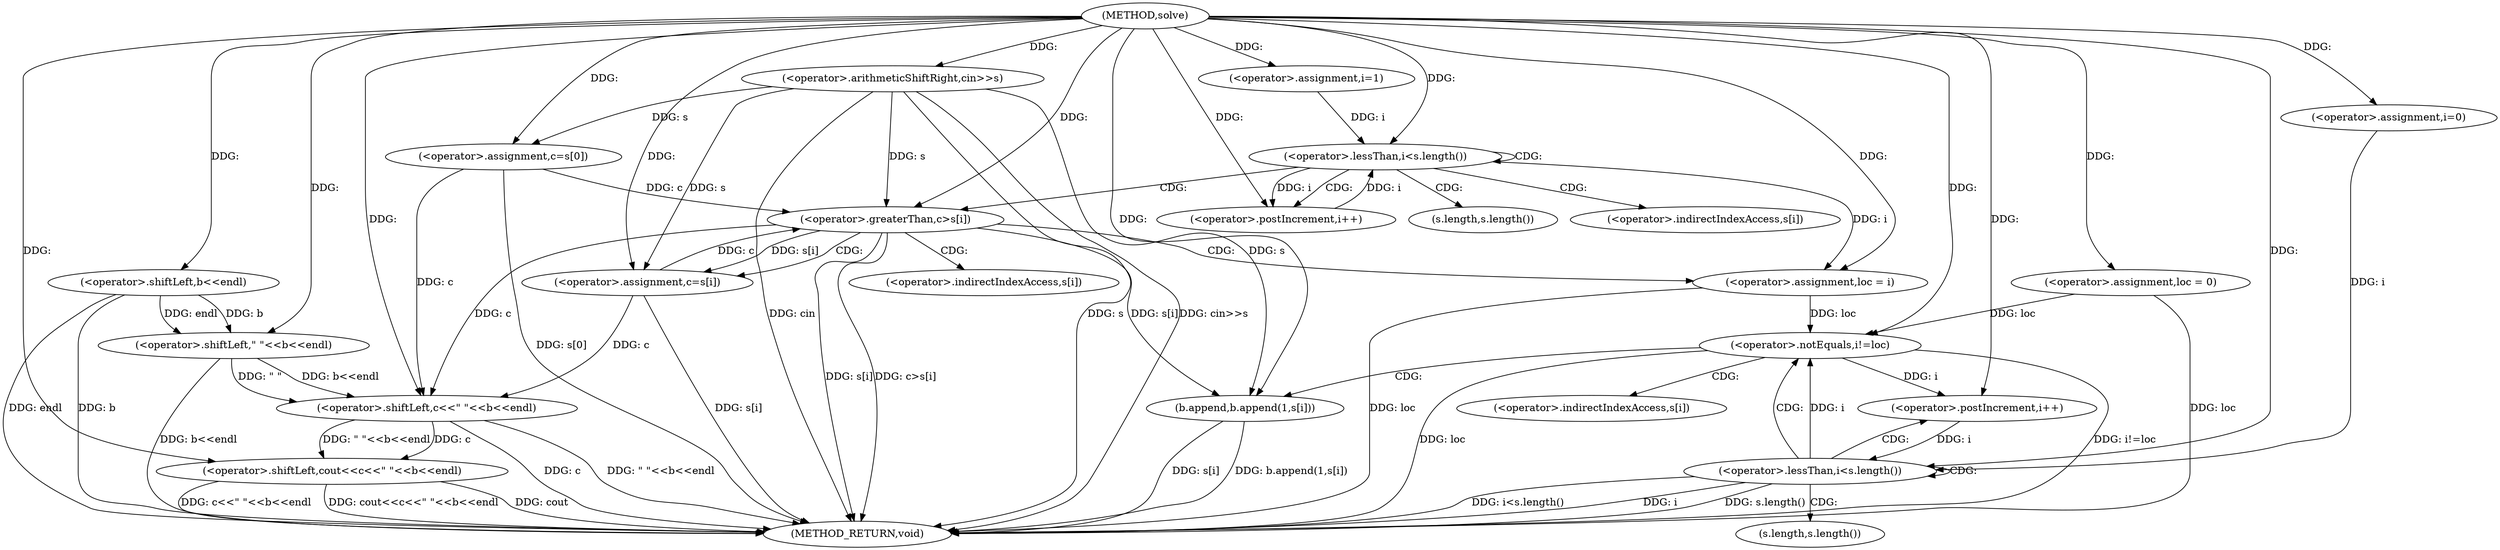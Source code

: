 digraph "solve" {  
"1000133" [label = "(METHOD,solve)" ]
"1000206" [label = "(METHOD_RETURN,void)" ]
"1000136" [label = "(<operator>.arithmeticShiftRight,cin>>s)" ]
"1000140" [label = "(<operator>.assignment,c=s[0])" ]
"1000146" [label = "(<operator>.assignment,loc = 0)" ]
"1000197" [label = "(<operator>.shiftLeft,cout<<c<<\" \"<<b<<endl)" ]
"1000151" [label = "(<operator>.assignment,i=1)" ]
"1000154" [label = "(<operator>.lessThan,i<s.length())" ]
"1000157" [label = "(<operator>.postIncrement,i++)" ]
"1000178" [label = "(<operator>.assignment,i=0)" ]
"1000181" [label = "(<operator>.lessThan,i<s.length())" ]
"1000184" [label = "(<operator>.postIncrement,i++)" ]
"1000199" [label = "(<operator>.shiftLeft,c<<\" \"<<b<<endl)" ]
"1000161" [label = "(<operator>.greaterThan,c>s[i])" ]
"1000188" [label = "(<operator>.notEquals,i!=loc)" ]
"1000201" [label = "(<operator>.shiftLeft,\" \"<<b<<endl)" ]
"1000167" [label = "(<operator>.assignment,c=s[i])" ]
"1000172" [label = "(<operator>.assignment,loc = i)" ]
"1000192" [label = "(b.append,b.append(1,s[i]))" ]
"1000203" [label = "(<operator>.shiftLeft,b<<endl)" ]
"1000156" [label = "(s.length,s.length())" ]
"1000183" [label = "(s.length,s.length())" ]
"1000163" [label = "(<operator>.indirectIndexAccess,s[i])" ]
"1000169" [label = "(<operator>.indirectIndexAccess,s[i])" ]
"1000194" [label = "(<operator>.indirectIndexAccess,s[i])" ]
  "1000136" -> "1000206"  [ label = "DDG: s"] 
  "1000136" -> "1000206"  [ label = "DDG: cin>>s"] 
  "1000140" -> "1000206"  [ label = "DDG: s[0]"] 
  "1000146" -> "1000206"  [ label = "DDG: loc"] 
  "1000181" -> "1000206"  [ label = "DDG: i"] 
  "1000181" -> "1000206"  [ label = "DDG: s.length()"] 
  "1000181" -> "1000206"  [ label = "DDG: i<s.length()"] 
  "1000199" -> "1000206"  [ label = "DDG: c"] 
  "1000203" -> "1000206"  [ label = "DDG: b"] 
  "1000201" -> "1000206"  [ label = "DDG: b<<endl"] 
  "1000199" -> "1000206"  [ label = "DDG: \" \"<<b<<endl"] 
  "1000197" -> "1000206"  [ label = "DDG: c<<\" \"<<b<<endl"] 
  "1000197" -> "1000206"  [ label = "DDG: cout<<c<<\" \"<<b<<endl"] 
  "1000188" -> "1000206"  [ label = "DDG: loc"] 
  "1000188" -> "1000206"  [ label = "DDG: i!=loc"] 
  "1000192" -> "1000206"  [ label = "DDG: s[i]"] 
  "1000192" -> "1000206"  [ label = "DDG: b.append(1,s[i])"] 
  "1000161" -> "1000206"  [ label = "DDG: s[i]"] 
  "1000161" -> "1000206"  [ label = "DDG: c>s[i]"] 
  "1000167" -> "1000206"  [ label = "DDG: s[i]"] 
  "1000172" -> "1000206"  [ label = "DDG: loc"] 
  "1000203" -> "1000206"  [ label = "DDG: endl"] 
  "1000197" -> "1000206"  [ label = "DDG: cout"] 
  "1000136" -> "1000206"  [ label = "DDG: cin"] 
  "1000136" -> "1000140"  [ label = "DDG: s"] 
  "1000133" -> "1000146"  [ label = "DDG: "] 
  "1000133" -> "1000136"  [ label = "DDG: "] 
  "1000133" -> "1000140"  [ label = "DDG: "] 
  "1000133" -> "1000151"  [ label = "DDG: "] 
  "1000133" -> "1000178"  [ label = "DDG: "] 
  "1000133" -> "1000197"  [ label = "DDG: "] 
  "1000199" -> "1000197"  [ label = "DDG: \" \"<<b<<endl"] 
  "1000199" -> "1000197"  [ label = "DDG: c"] 
  "1000151" -> "1000154"  [ label = "DDG: i"] 
  "1000157" -> "1000154"  [ label = "DDG: i"] 
  "1000133" -> "1000154"  [ label = "DDG: "] 
  "1000154" -> "1000157"  [ label = "DDG: i"] 
  "1000133" -> "1000157"  [ label = "DDG: "] 
  "1000178" -> "1000181"  [ label = "DDG: i"] 
  "1000184" -> "1000181"  [ label = "DDG: i"] 
  "1000133" -> "1000181"  [ label = "DDG: "] 
  "1000188" -> "1000184"  [ label = "DDG: i"] 
  "1000133" -> "1000184"  [ label = "DDG: "] 
  "1000140" -> "1000199"  [ label = "DDG: c"] 
  "1000161" -> "1000199"  [ label = "DDG: c"] 
  "1000167" -> "1000199"  [ label = "DDG: c"] 
  "1000133" -> "1000199"  [ label = "DDG: "] 
  "1000201" -> "1000199"  [ label = "DDG: \" \""] 
  "1000201" -> "1000199"  [ label = "DDG: b<<endl"] 
  "1000133" -> "1000201"  [ label = "DDG: "] 
  "1000203" -> "1000201"  [ label = "DDG: endl"] 
  "1000203" -> "1000201"  [ label = "DDG: b"] 
  "1000140" -> "1000161"  [ label = "DDG: c"] 
  "1000167" -> "1000161"  [ label = "DDG: c"] 
  "1000133" -> "1000161"  [ label = "DDG: "] 
  "1000136" -> "1000161"  [ label = "DDG: s"] 
  "1000136" -> "1000167"  [ label = "DDG: s"] 
  "1000161" -> "1000167"  [ label = "DDG: s[i]"] 
  "1000154" -> "1000172"  [ label = "DDG: i"] 
  "1000133" -> "1000172"  [ label = "DDG: "] 
  "1000181" -> "1000188"  [ label = "DDG: i"] 
  "1000133" -> "1000188"  [ label = "DDG: "] 
  "1000146" -> "1000188"  [ label = "DDG: loc"] 
  "1000172" -> "1000188"  [ label = "DDG: loc"] 
  "1000133" -> "1000203"  [ label = "DDG: "] 
  "1000133" -> "1000167"  [ label = "DDG: "] 
  "1000133" -> "1000192"  [ label = "DDG: "] 
  "1000136" -> "1000192"  [ label = "DDG: s"] 
  "1000161" -> "1000192"  [ label = "DDG: s[i]"] 
  "1000154" -> "1000163"  [ label = "CDG: "] 
  "1000154" -> "1000156"  [ label = "CDG: "] 
  "1000154" -> "1000154"  [ label = "CDG: "] 
  "1000154" -> "1000161"  [ label = "CDG: "] 
  "1000154" -> "1000157"  [ label = "CDG: "] 
  "1000181" -> "1000188"  [ label = "CDG: "] 
  "1000181" -> "1000184"  [ label = "CDG: "] 
  "1000181" -> "1000183"  [ label = "CDG: "] 
  "1000181" -> "1000181"  [ label = "CDG: "] 
  "1000161" -> "1000167"  [ label = "CDG: "] 
  "1000161" -> "1000172"  [ label = "CDG: "] 
  "1000161" -> "1000169"  [ label = "CDG: "] 
  "1000188" -> "1000194"  [ label = "CDG: "] 
  "1000188" -> "1000192"  [ label = "CDG: "] 
}
